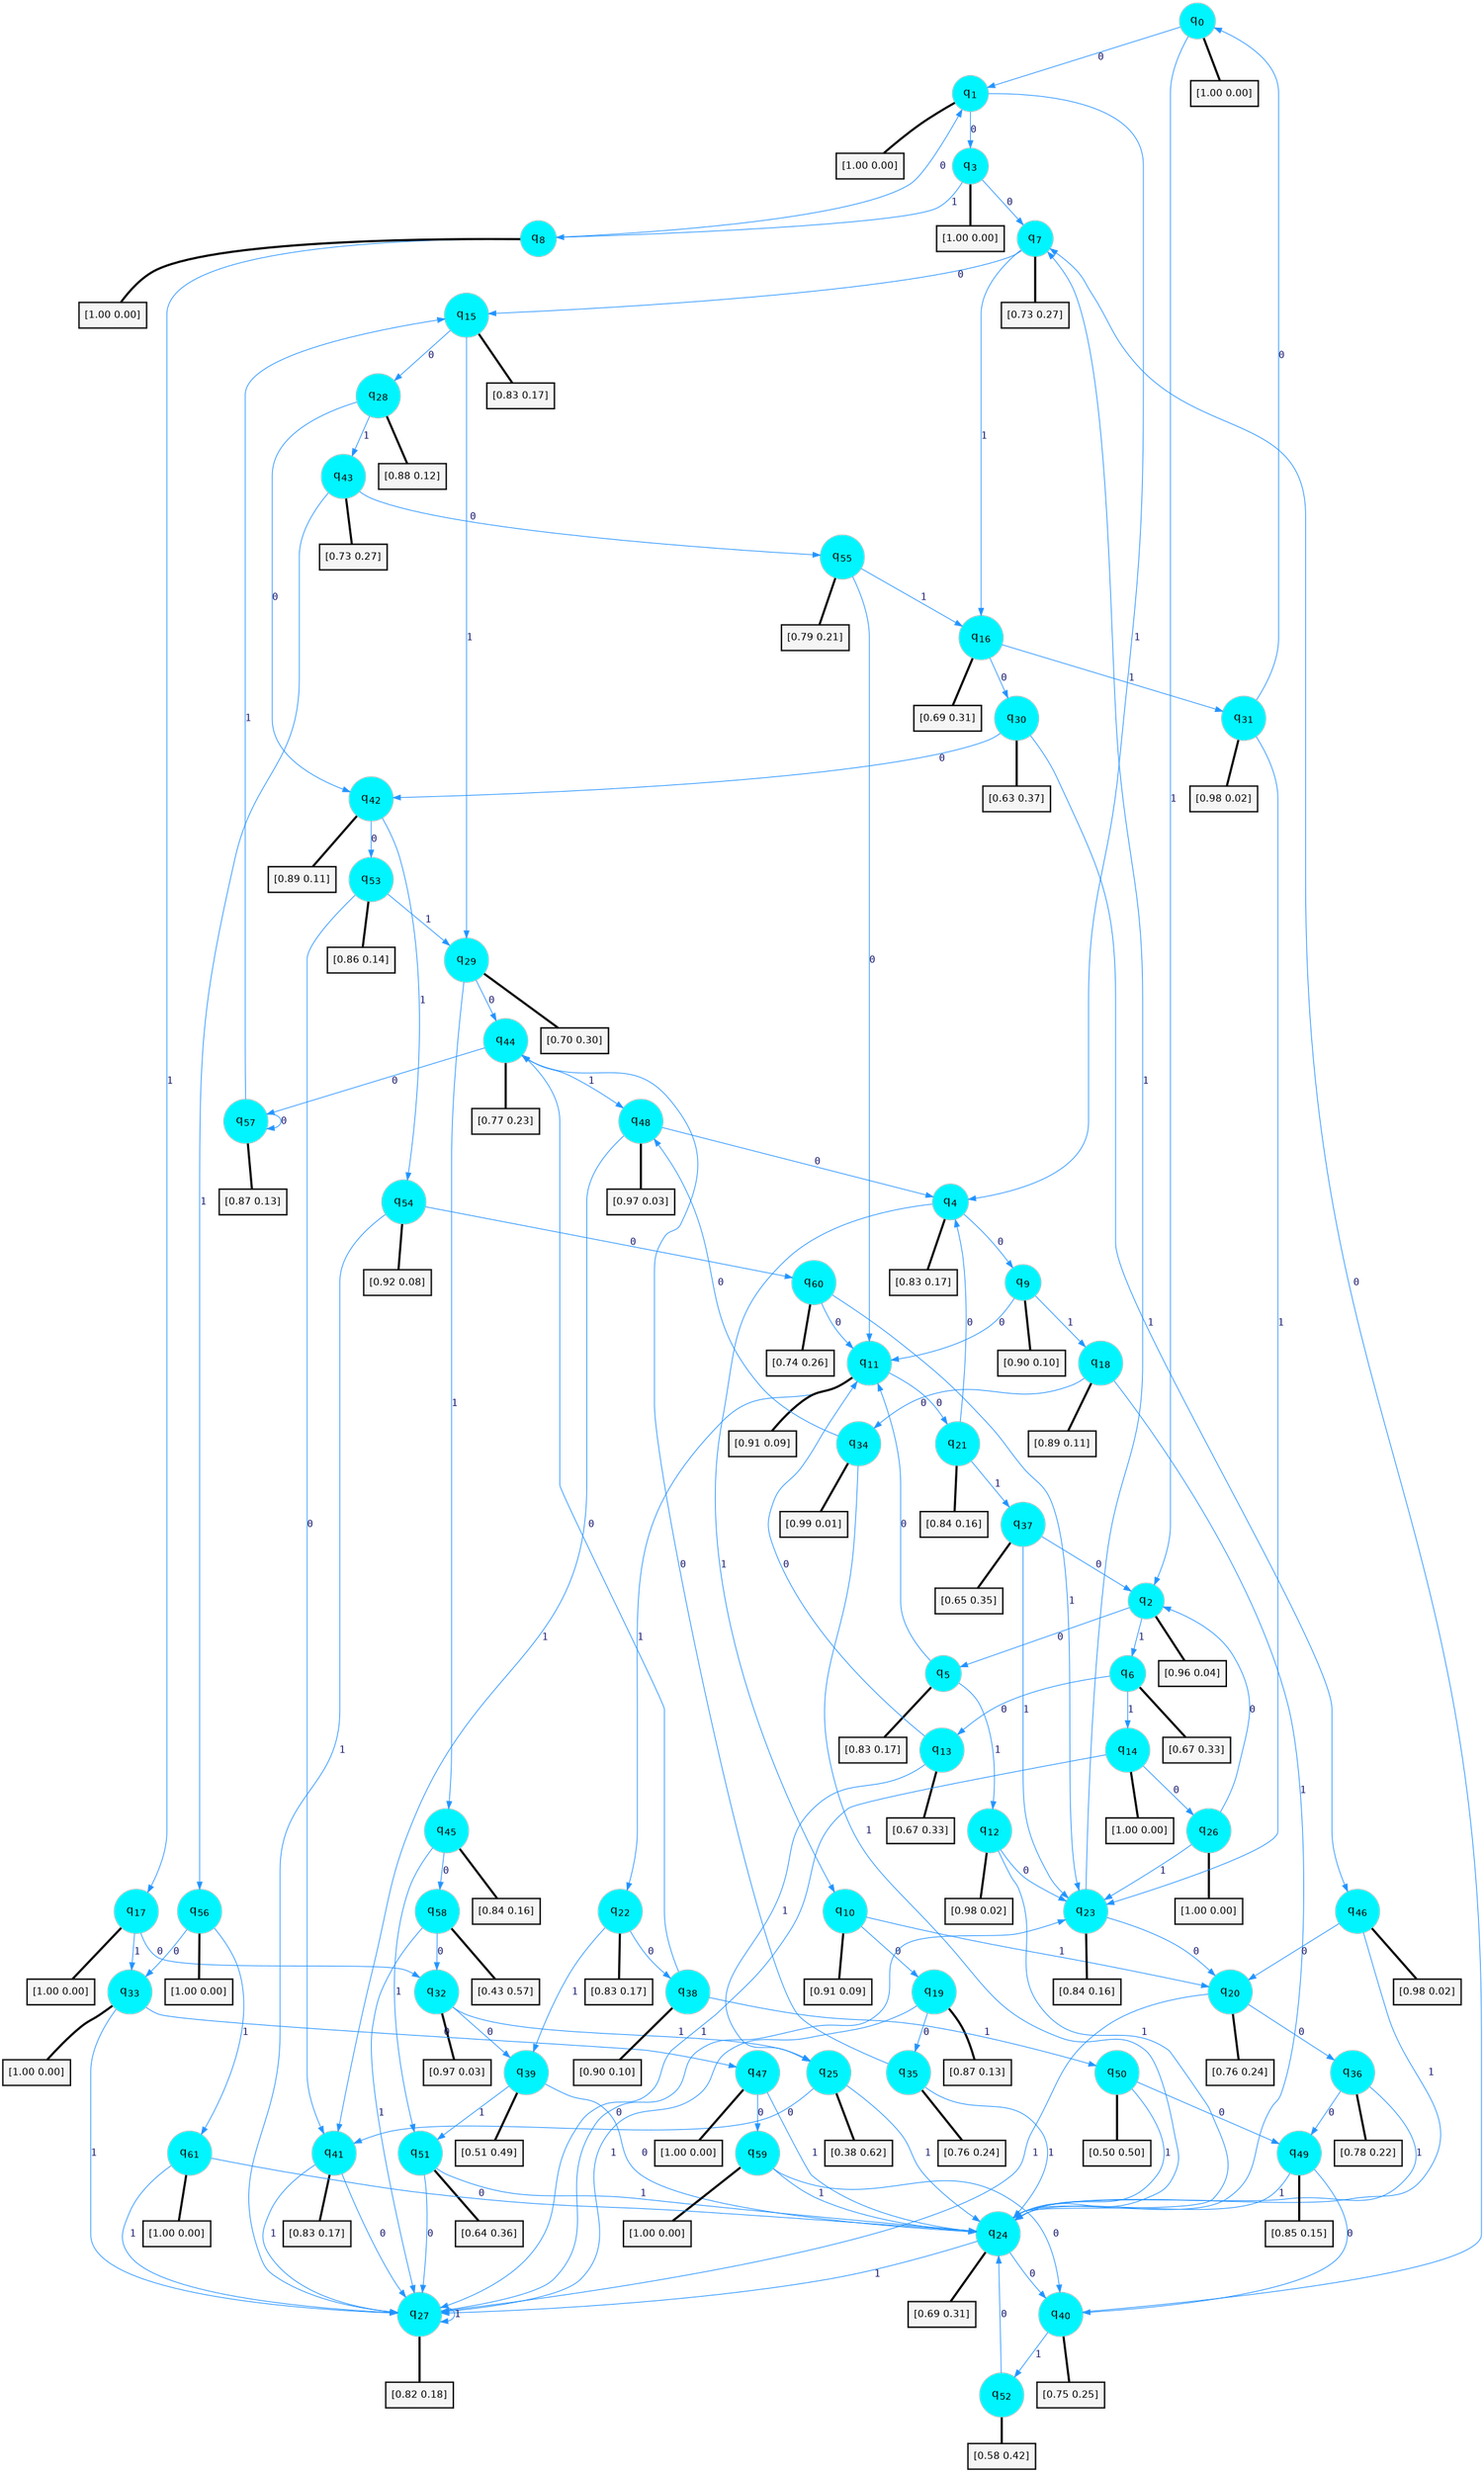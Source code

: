 digraph G {
graph [
bgcolor=transparent, dpi=300, rankdir=TD, size="40,25"];
node [
color=gray, fillcolor=turquoise1, fontcolor=black, fontname=Helvetica, fontsize=16, fontweight=bold, shape=circle, style=filled];
edge [
arrowsize=1, color=dodgerblue1, fontcolor=midnightblue, fontname=courier, fontweight=bold, penwidth=1, style=solid, weight=20];
0[label=<q<SUB>0</SUB>>];
1[label=<q<SUB>1</SUB>>];
2[label=<q<SUB>2</SUB>>];
3[label=<q<SUB>3</SUB>>];
4[label=<q<SUB>4</SUB>>];
5[label=<q<SUB>5</SUB>>];
6[label=<q<SUB>6</SUB>>];
7[label=<q<SUB>7</SUB>>];
8[label=<q<SUB>8</SUB>>];
9[label=<q<SUB>9</SUB>>];
10[label=<q<SUB>10</SUB>>];
11[label=<q<SUB>11</SUB>>];
12[label=<q<SUB>12</SUB>>];
13[label=<q<SUB>13</SUB>>];
14[label=<q<SUB>14</SUB>>];
15[label=<q<SUB>15</SUB>>];
16[label=<q<SUB>16</SUB>>];
17[label=<q<SUB>17</SUB>>];
18[label=<q<SUB>18</SUB>>];
19[label=<q<SUB>19</SUB>>];
20[label=<q<SUB>20</SUB>>];
21[label=<q<SUB>21</SUB>>];
22[label=<q<SUB>22</SUB>>];
23[label=<q<SUB>23</SUB>>];
24[label=<q<SUB>24</SUB>>];
25[label=<q<SUB>25</SUB>>];
26[label=<q<SUB>26</SUB>>];
27[label=<q<SUB>27</SUB>>];
28[label=<q<SUB>28</SUB>>];
29[label=<q<SUB>29</SUB>>];
30[label=<q<SUB>30</SUB>>];
31[label=<q<SUB>31</SUB>>];
32[label=<q<SUB>32</SUB>>];
33[label=<q<SUB>33</SUB>>];
34[label=<q<SUB>34</SUB>>];
35[label=<q<SUB>35</SUB>>];
36[label=<q<SUB>36</SUB>>];
37[label=<q<SUB>37</SUB>>];
38[label=<q<SUB>38</SUB>>];
39[label=<q<SUB>39</SUB>>];
40[label=<q<SUB>40</SUB>>];
41[label=<q<SUB>41</SUB>>];
42[label=<q<SUB>42</SUB>>];
43[label=<q<SUB>43</SUB>>];
44[label=<q<SUB>44</SUB>>];
45[label=<q<SUB>45</SUB>>];
46[label=<q<SUB>46</SUB>>];
47[label=<q<SUB>47</SUB>>];
48[label=<q<SUB>48</SUB>>];
49[label=<q<SUB>49</SUB>>];
50[label=<q<SUB>50</SUB>>];
51[label=<q<SUB>51</SUB>>];
52[label=<q<SUB>52</SUB>>];
53[label=<q<SUB>53</SUB>>];
54[label=<q<SUB>54</SUB>>];
55[label=<q<SUB>55</SUB>>];
56[label=<q<SUB>56</SUB>>];
57[label=<q<SUB>57</SUB>>];
58[label=<q<SUB>58</SUB>>];
59[label=<q<SUB>59</SUB>>];
60[label=<q<SUB>60</SUB>>];
61[label=<q<SUB>61</SUB>>];
62[label="[1.00 0.00]", shape=box,fontcolor=black, fontname=Helvetica, fontsize=14, penwidth=2, fillcolor=whitesmoke,color=black];
63[label="[1.00 0.00]", shape=box,fontcolor=black, fontname=Helvetica, fontsize=14, penwidth=2, fillcolor=whitesmoke,color=black];
64[label="[0.96 0.04]", shape=box,fontcolor=black, fontname=Helvetica, fontsize=14, penwidth=2, fillcolor=whitesmoke,color=black];
65[label="[1.00 0.00]", shape=box,fontcolor=black, fontname=Helvetica, fontsize=14, penwidth=2, fillcolor=whitesmoke,color=black];
66[label="[0.83 0.17]", shape=box,fontcolor=black, fontname=Helvetica, fontsize=14, penwidth=2, fillcolor=whitesmoke,color=black];
67[label="[0.83 0.17]", shape=box,fontcolor=black, fontname=Helvetica, fontsize=14, penwidth=2, fillcolor=whitesmoke,color=black];
68[label="[0.67 0.33]", shape=box,fontcolor=black, fontname=Helvetica, fontsize=14, penwidth=2, fillcolor=whitesmoke,color=black];
69[label="[0.73 0.27]", shape=box,fontcolor=black, fontname=Helvetica, fontsize=14, penwidth=2, fillcolor=whitesmoke,color=black];
70[label="[1.00 0.00]", shape=box,fontcolor=black, fontname=Helvetica, fontsize=14, penwidth=2, fillcolor=whitesmoke,color=black];
71[label="[0.90 0.10]", shape=box,fontcolor=black, fontname=Helvetica, fontsize=14, penwidth=2, fillcolor=whitesmoke,color=black];
72[label="[0.91 0.09]", shape=box,fontcolor=black, fontname=Helvetica, fontsize=14, penwidth=2, fillcolor=whitesmoke,color=black];
73[label="[0.91 0.09]", shape=box,fontcolor=black, fontname=Helvetica, fontsize=14, penwidth=2, fillcolor=whitesmoke,color=black];
74[label="[0.98 0.02]", shape=box,fontcolor=black, fontname=Helvetica, fontsize=14, penwidth=2, fillcolor=whitesmoke,color=black];
75[label="[0.67 0.33]", shape=box,fontcolor=black, fontname=Helvetica, fontsize=14, penwidth=2, fillcolor=whitesmoke,color=black];
76[label="[1.00 0.00]", shape=box,fontcolor=black, fontname=Helvetica, fontsize=14, penwidth=2, fillcolor=whitesmoke,color=black];
77[label="[0.83 0.17]", shape=box,fontcolor=black, fontname=Helvetica, fontsize=14, penwidth=2, fillcolor=whitesmoke,color=black];
78[label="[0.69 0.31]", shape=box,fontcolor=black, fontname=Helvetica, fontsize=14, penwidth=2, fillcolor=whitesmoke,color=black];
79[label="[1.00 0.00]", shape=box,fontcolor=black, fontname=Helvetica, fontsize=14, penwidth=2, fillcolor=whitesmoke,color=black];
80[label="[0.89 0.11]", shape=box,fontcolor=black, fontname=Helvetica, fontsize=14, penwidth=2, fillcolor=whitesmoke,color=black];
81[label="[0.87 0.13]", shape=box,fontcolor=black, fontname=Helvetica, fontsize=14, penwidth=2, fillcolor=whitesmoke,color=black];
82[label="[0.76 0.24]", shape=box,fontcolor=black, fontname=Helvetica, fontsize=14, penwidth=2, fillcolor=whitesmoke,color=black];
83[label="[0.84 0.16]", shape=box,fontcolor=black, fontname=Helvetica, fontsize=14, penwidth=2, fillcolor=whitesmoke,color=black];
84[label="[0.83 0.17]", shape=box,fontcolor=black, fontname=Helvetica, fontsize=14, penwidth=2, fillcolor=whitesmoke,color=black];
85[label="[0.84 0.16]", shape=box,fontcolor=black, fontname=Helvetica, fontsize=14, penwidth=2, fillcolor=whitesmoke,color=black];
86[label="[0.69 0.31]", shape=box,fontcolor=black, fontname=Helvetica, fontsize=14, penwidth=2, fillcolor=whitesmoke,color=black];
87[label="[0.38 0.62]", shape=box,fontcolor=black, fontname=Helvetica, fontsize=14, penwidth=2, fillcolor=whitesmoke,color=black];
88[label="[1.00 0.00]", shape=box,fontcolor=black, fontname=Helvetica, fontsize=14, penwidth=2, fillcolor=whitesmoke,color=black];
89[label="[0.82 0.18]", shape=box,fontcolor=black, fontname=Helvetica, fontsize=14, penwidth=2, fillcolor=whitesmoke,color=black];
90[label="[0.88 0.12]", shape=box,fontcolor=black, fontname=Helvetica, fontsize=14, penwidth=2, fillcolor=whitesmoke,color=black];
91[label="[0.70 0.30]", shape=box,fontcolor=black, fontname=Helvetica, fontsize=14, penwidth=2, fillcolor=whitesmoke,color=black];
92[label="[0.63 0.37]", shape=box,fontcolor=black, fontname=Helvetica, fontsize=14, penwidth=2, fillcolor=whitesmoke,color=black];
93[label="[0.98 0.02]", shape=box,fontcolor=black, fontname=Helvetica, fontsize=14, penwidth=2, fillcolor=whitesmoke,color=black];
94[label="[0.97 0.03]", shape=box,fontcolor=black, fontname=Helvetica, fontsize=14, penwidth=2, fillcolor=whitesmoke,color=black];
95[label="[1.00 0.00]", shape=box,fontcolor=black, fontname=Helvetica, fontsize=14, penwidth=2, fillcolor=whitesmoke,color=black];
96[label="[0.99 0.01]", shape=box,fontcolor=black, fontname=Helvetica, fontsize=14, penwidth=2, fillcolor=whitesmoke,color=black];
97[label="[0.76 0.24]", shape=box,fontcolor=black, fontname=Helvetica, fontsize=14, penwidth=2, fillcolor=whitesmoke,color=black];
98[label="[0.78 0.22]", shape=box,fontcolor=black, fontname=Helvetica, fontsize=14, penwidth=2, fillcolor=whitesmoke,color=black];
99[label="[0.65 0.35]", shape=box,fontcolor=black, fontname=Helvetica, fontsize=14, penwidth=2, fillcolor=whitesmoke,color=black];
100[label="[0.90 0.10]", shape=box,fontcolor=black, fontname=Helvetica, fontsize=14, penwidth=2, fillcolor=whitesmoke,color=black];
101[label="[0.51 0.49]", shape=box,fontcolor=black, fontname=Helvetica, fontsize=14, penwidth=2, fillcolor=whitesmoke,color=black];
102[label="[0.75 0.25]", shape=box,fontcolor=black, fontname=Helvetica, fontsize=14, penwidth=2, fillcolor=whitesmoke,color=black];
103[label="[0.83 0.17]", shape=box,fontcolor=black, fontname=Helvetica, fontsize=14, penwidth=2, fillcolor=whitesmoke,color=black];
104[label="[0.89 0.11]", shape=box,fontcolor=black, fontname=Helvetica, fontsize=14, penwidth=2, fillcolor=whitesmoke,color=black];
105[label="[0.73 0.27]", shape=box,fontcolor=black, fontname=Helvetica, fontsize=14, penwidth=2, fillcolor=whitesmoke,color=black];
106[label="[0.77 0.23]", shape=box,fontcolor=black, fontname=Helvetica, fontsize=14, penwidth=2, fillcolor=whitesmoke,color=black];
107[label="[0.84 0.16]", shape=box,fontcolor=black, fontname=Helvetica, fontsize=14, penwidth=2, fillcolor=whitesmoke,color=black];
108[label="[0.98 0.02]", shape=box,fontcolor=black, fontname=Helvetica, fontsize=14, penwidth=2, fillcolor=whitesmoke,color=black];
109[label="[1.00 0.00]", shape=box,fontcolor=black, fontname=Helvetica, fontsize=14, penwidth=2, fillcolor=whitesmoke,color=black];
110[label="[0.97 0.03]", shape=box,fontcolor=black, fontname=Helvetica, fontsize=14, penwidth=2, fillcolor=whitesmoke,color=black];
111[label="[0.85 0.15]", shape=box,fontcolor=black, fontname=Helvetica, fontsize=14, penwidth=2, fillcolor=whitesmoke,color=black];
112[label="[0.50 0.50]", shape=box,fontcolor=black, fontname=Helvetica, fontsize=14, penwidth=2, fillcolor=whitesmoke,color=black];
113[label="[0.64 0.36]", shape=box,fontcolor=black, fontname=Helvetica, fontsize=14, penwidth=2, fillcolor=whitesmoke,color=black];
114[label="[0.58 0.42]", shape=box,fontcolor=black, fontname=Helvetica, fontsize=14, penwidth=2, fillcolor=whitesmoke,color=black];
115[label="[0.86 0.14]", shape=box,fontcolor=black, fontname=Helvetica, fontsize=14, penwidth=2, fillcolor=whitesmoke,color=black];
116[label="[0.92 0.08]", shape=box,fontcolor=black, fontname=Helvetica, fontsize=14, penwidth=2, fillcolor=whitesmoke,color=black];
117[label="[0.79 0.21]", shape=box,fontcolor=black, fontname=Helvetica, fontsize=14, penwidth=2, fillcolor=whitesmoke,color=black];
118[label="[1.00 0.00]", shape=box,fontcolor=black, fontname=Helvetica, fontsize=14, penwidth=2, fillcolor=whitesmoke,color=black];
119[label="[0.87 0.13]", shape=box,fontcolor=black, fontname=Helvetica, fontsize=14, penwidth=2, fillcolor=whitesmoke,color=black];
120[label="[0.43 0.57]", shape=box,fontcolor=black, fontname=Helvetica, fontsize=14, penwidth=2, fillcolor=whitesmoke,color=black];
121[label="[1.00 0.00]", shape=box,fontcolor=black, fontname=Helvetica, fontsize=14, penwidth=2, fillcolor=whitesmoke,color=black];
122[label="[0.74 0.26]", shape=box,fontcolor=black, fontname=Helvetica, fontsize=14, penwidth=2, fillcolor=whitesmoke,color=black];
123[label="[1.00 0.00]", shape=box,fontcolor=black, fontname=Helvetica, fontsize=14, penwidth=2, fillcolor=whitesmoke,color=black];
0->1 [label=0];
0->2 [label=1];
0->62 [arrowhead=none, penwidth=3,color=black];
1->3 [label=0];
1->4 [label=1];
1->63 [arrowhead=none, penwidth=3,color=black];
2->5 [label=0];
2->6 [label=1];
2->64 [arrowhead=none, penwidth=3,color=black];
3->7 [label=0];
3->8 [label=1];
3->65 [arrowhead=none, penwidth=3,color=black];
4->9 [label=0];
4->10 [label=1];
4->66 [arrowhead=none, penwidth=3,color=black];
5->11 [label=0];
5->12 [label=1];
5->67 [arrowhead=none, penwidth=3,color=black];
6->13 [label=0];
6->14 [label=1];
6->68 [arrowhead=none, penwidth=3,color=black];
7->15 [label=0];
7->16 [label=1];
7->69 [arrowhead=none, penwidth=3,color=black];
8->1 [label=0];
8->17 [label=1];
8->70 [arrowhead=none, penwidth=3,color=black];
9->11 [label=0];
9->18 [label=1];
9->71 [arrowhead=none, penwidth=3,color=black];
10->19 [label=0];
10->20 [label=1];
10->72 [arrowhead=none, penwidth=3,color=black];
11->21 [label=0];
11->22 [label=1];
11->73 [arrowhead=none, penwidth=3,color=black];
12->23 [label=0];
12->24 [label=1];
12->74 [arrowhead=none, penwidth=3,color=black];
13->11 [label=0];
13->25 [label=1];
13->75 [arrowhead=none, penwidth=3,color=black];
14->26 [label=0];
14->27 [label=1];
14->76 [arrowhead=none, penwidth=3,color=black];
15->28 [label=0];
15->29 [label=1];
15->77 [arrowhead=none, penwidth=3,color=black];
16->30 [label=0];
16->31 [label=1];
16->78 [arrowhead=none, penwidth=3,color=black];
17->32 [label=0];
17->33 [label=1];
17->79 [arrowhead=none, penwidth=3,color=black];
18->34 [label=0];
18->24 [label=1];
18->80 [arrowhead=none, penwidth=3,color=black];
19->35 [label=0];
19->27 [label=1];
19->81 [arrowhead=none, penwidth=3,color=black];
20->36 [label=0];
20->27 [label=1];
20->82 [arrowhead=none, penwidth=3,color=black];
21->4 [label=0];
21->37 [label=1];
21->83 [arrowhead=none, penwidth=3,color=black];
22->38 [label=0];
22->39 [label=1];
22->84 [arrowhead=none, penwidth=3,color=black];
23->20 [label=0];
23->7 [label=1];
23->85 [arrowhead=none, penwidth=3,color=black];
24->40 [label=0];
24->27 [label=1];
24->86 [arrowhead=none, penwidth=3,color=black];
25->41 [label=0];
25->24 [label=1];
25->87 [arrowhead=none, penwidth=3,color=black];
26->2 [label=0];
26->23 [label=1];
26->88 [arrowhead=none, penwidth=3,color=black];
27->23 [label=0];
27->27 [label=1];
27->89 [arrowhead=none, penwidth=3,color=black];
28->42 [label=0];
28->43 [label=1];
28->90 [arrowhead=none, penwidth=3,color=black];
29->44 [label=0];
29->45 [label=1];
29->91 [arrowhead=none, penwidth=3,color=black];
30->42 [label=0];
30->46 [label=1];
30->92 [arrowhead=none, penwidth=3,color=black];
31->0 [label=0];
31->23 [label=1];
31->93 [arrowhead=none, penwidth=3,color=black];
32->39 [label=0];
32->25 [label=1];
32->94 [arrowhead=none, penwidth=3,color=black];
33->47 [label=0];
33->27 [label=1];
33->95 [arrowhead=none, penwidth=3,color=black];
34->48 [label=0];
34->24 [label=1];
34->96 [arrowhead=none, penwidth=3,color=black];
35->44 [label=0];
35->24 [label=1];
35->97 [arrowhead=none, penwidth=3,color=black];
36->49 [label=0];
36->24 [label=1];
36->98 [arrowhead=none, penwidth=3,color=black];
37->2 [label=0];
37->23 [label=1];
37->99 [arrowhead=none, penwidth=3,color=black];
38->44 [label=0];
38->50 [label=1];
38->100 [arrowhead=none, penwidth=3,color=black];
39->24 [label=0];
39->51 [label=1];
39->101 [arrowhead=none, penwidth=3,color=black];
40->7 [label=0];
40->52 [label=1];
40->102 [arrowhead=none, penwidth=3,color=black];
41->27 [label=0];
41->27 [label=1];
41->103 [arrowhead=none, penwidth=3,color=black];
42->53 [label=0];
42->54 [label=1];
42->104 [arrowhead=none, penwidth=3,color=black];
43->55 [label=0];
43->56 [label=1];
43->105 [arrowhead=none, penwidth=3,color=black];
44->57 [label=0];
44->48 [label=1];
44->106 [arrowhead=none, penwidth=3,color=black];
45->58 [label=0];
45->51 [label=1];
45->107 [arrowhead=none, penwidth=3,color=black];
46->20 [label=0];
46->24 [label=1];
46->108 [arrowhead=none, penwidth=3,color=black];
47->59 [label=0];
47->24 [label=1];
47->109 [arrowhead=none, penwidth=3,color=black];
48->4 [label=0];
48->41 [label=1];
48->110 [arrowhead=none, penwidth=3,color=black];
49->40 [label=0];
49->24 [label=1];
49->111 [arrowhead=none, penwidth=3,color=black];
50->49 [label=0];
50->24 [label=1];
50->112 [arrowhead=none, penwidth=3,color=black];
51->27 [label=0];
51->24 [label=1];
51->113 [arrowhead=none, penwidth=3,color=black];
52->24 [label=0];
52->114 [arrowhead=none, penwidth=3,color=black];
53->41 [label=0];
53->29 [label=1];
53->115 [arrowhead=none, penwidth=3,color=black];
54->60 [label=0];
54->27 [label=1];
54->116 [arrowhead=none, penwidth=3,color=black];
55->11 [label=0];
55->16 [label=1];
55->117 [arrowhead=none, penwidth=3,color=black];
56->33 [label=0];
56->61 [label=1];
56->118 [arrowhead=none, penwidth=3,color=black];
57->57 [label=0];
57->15 [label=1];
57->119 [arrowhead=none, penwidth=3,color=black];
58->32 [label=0];
58->27 [label=1];
58->120 [arrowhead=none, penwidth=3,color=black];
59->40 [label=0];
59->24 [label=1];
59->121 [arrowhead=none, penwidth=3,color=black];
60->11 [label=0];
60->23 [label=1];
60->122 [arrowhead=none, penwidth=3,color=black];
61->24 [label=0];
61->27 [label=1];
61->123 [arrowhead=none, penwidth=3,color=black];
}
